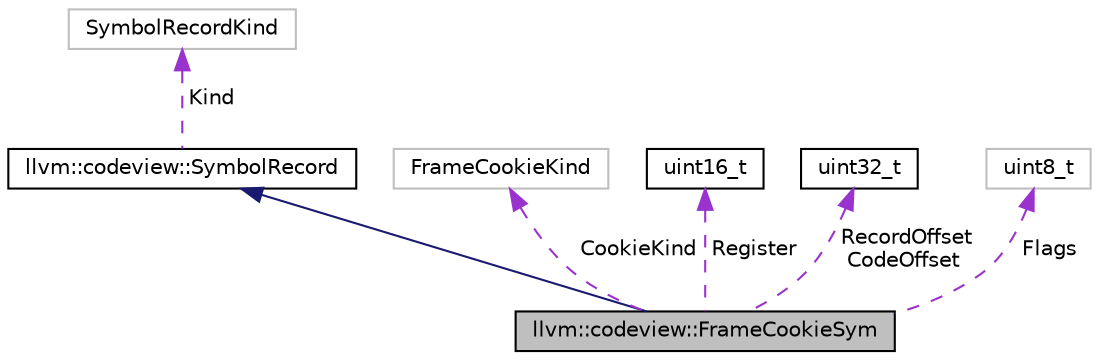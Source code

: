 digraph "llvm::codeview::FrameCookieSym"
{
 // LATEX_PDF_SIZE
  bgcolor="transparent";
  edge [fontname="Helvetica",fontsize="10",labelfontname="Helvetica",labelfontsize="10"];
  node [fontname="Helvetica",fontsize="10",shape=record];
  Node1 [label="llvm::codeview::FrameCookieSym",height=0.2,width=0.4,color="black", fillcolor="grey75", style="filled", fontcolor="black",tooltip=" "];
  Node2 -> Node1 [dir="back",color="midnightblue",fontsize="10",style="solid",fontname="Helvetica"];
  Node2 [label="llvm::codeview::SymbolRecord",height=0.2,width=0.4,color="black",URL="$classllvm_1_1codeview_1_1SymbolRecord.html",tooltip=" "];
  Node3 -> Node2 [dir="back",color="darkorchid3",fontsize="10",style="dashed",label=" Kind" ,fontname="Helvetica"];
  Node3 [label="SymbolRecordKind",height=0.2,width=0.4,color="grey75",tooltip=" "];
  Node4 -> Node1 [dir="back",color="darkorchid3",fontsize="10",style="dashed",label=" CookieKind" ,fontname="Helvetica"];
  Node4 [label="FrameCookieKind",height=0.2,width=0.4,color="grey75",tooltip=" "];
  Node5 -> Node1 [dir="back",color="darkorchid3",fontsize="10",style="dashed",label=" Register" ,fontname="Helvetica"];
  Node5 [label="uint16_t",height=0.2,width=0.4,color="black",URL="$classuint16__t.html",tooltip=" "];
  Node6 -> Node1 [dir="back",color="darkorchid3",fontsize="10",style="dashed",label=" RecordOffset\nCodeOffset" ,fontname="Helvetica"];
  Node6 [label="uint32_t",height=0.2,width=0.4,color="black",URL="$classuint32__t.html",tooltip=" "];
  Node7 -> Node1 [dir="back",color="darkorchid3",fontsize="10",style="dashed",label=" Flags" ,fontname="Helvetica"];
  Node7 [label="uint8_t",height=0.2,width=0.4,color="grey75",tooltip=" "];
}
